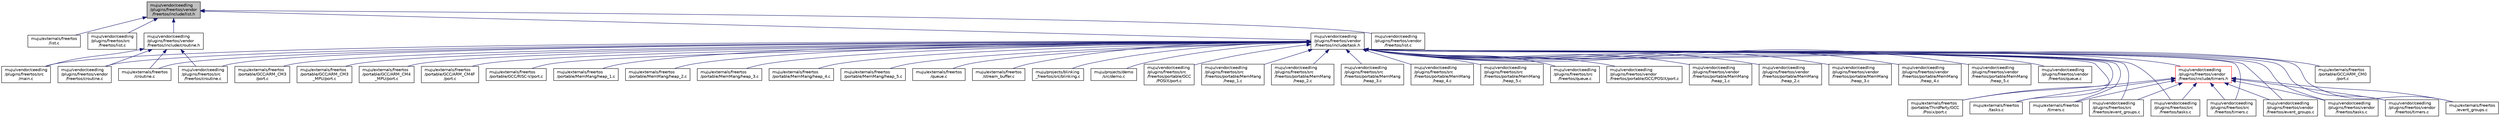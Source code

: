 digraph "muju/vendor/ceedling/plugins/freertos/vendor/freertos/include/list.h"
{
  edge [fontname="Helvetica",fontsize="10",labelfontname="Helvetica",labelfontsize="10"];
  node [fontname="Helvetica",fontsize="10",shape=record];
  Node1 [label="muju/vendor/ceedling\l/plugins/freertos/vendor\l/freertos/include/list.h",height=0.2,width=0.4,color="black", fillcolor="grey75", style="filled", fontcolor="black"];
  Node1 -> Node2 [dir="back",color="midnightblue",fontsize="10",style="solid"];
  Node2 [label="muju/externals/freertos\l/list.c",height=0.2,width=0.4,color="black", fillcolor="white", style="filled",URL="$externals_2freertos_2list_8c.html"];
  Node1 -> Node3 [dir="back",color="midnightblue",fontsize="10",style="solid"];
  Node3 [label="muju/vendor/ceedling\l/plugins/freertos/src\l/freertos/list.c",height=0.2,width=0.4,color="black", fillcolor="white", style="filled",URL="$vendor_2ceedling_2plugins_2freertos_2src_2freertos_2list_8c.html"];
  Node1 -> Node4 [dir="back",color="midnightblue",fontsize="10",style="solid"];
  Node4 [label="muju/vendor/ceedling\l/plugins/freertos/vendor\l/freertos/include/croutine.h",height=0.2,width=0.4,color="black", fillcolor="white", style="filled",URL="$vendor_2ceedling_2plugins_2freertos_2vendor_2freertos_2include_2croutine_8h.html"];
  Node4 -> Node5 [dir="back",color="midnightblue",fontsize="10",style="solid"];
  Node5 [label="muju/externals/freertos\l/croutine.c",height=0.2,width=0.4,color="black", fillcolor="white", style="filled",URL="$externals_2freertos_2croutine_8c.html"];
  Node4 -> Node6 [dir="back",color="midnightblue",fontsize="10",style="solid"];
  Node6 [label="muju/vendor/ceedling\l/plugins/freertos/src\l/freertos/croutine.c",height=0.2,width=0.4,color="black", fillcolor="white", style="filled",URL="$vendor_2ceedling_2plugins_2freertos_2src_2freertos_2croutine_8c.html"];
  Node4 -> Node7 [dir="back",color="midnightblue",fontsize="10",style="solid"];
  Node7 [label="muju/vendor/ceedling\l/plugins/freertos/src\l/main.c",height=0.2,width=0.4,color="black", fillcolor="white", style="filled",URL="$muju_2vendor_2ceedling_2plugins_2freertos_2src_2main_8c.html"];
  Node4 -> Node8 [dir="back",color="midnightblue",fontsize="10",style="solid"];
  Node8 [label="muju/vendor/ceedling\l/plugins/freertos/vendor\l/freertos/croutine.c",height=0.2,width=0.4,color="black", fillcolor="white", style="filled",URL="$vendor_2ceedling_2plugins_2freertos_2vendor_2freertos_2croutine_8c.html"];
  Node1 -> Node9 [dir="back",color="midnightblue",fontsize="10",style="solid"];
  Node9 [label="muju/vendor/ceedling\l/plugins/freertos/vendor\l/freertos/include/task.h",height=0.2,width=0.4,color="black", fillcolor="white", style="filled",URL="$vendor_2ceedling_2plugins_2freertos_2vendor_2freertos_2include_2task_8h.html"];
  Node9 -> Node5 [dir="back",color="midnightblue",fontsize="10",style="solid"];
  Node9 -> Node10 [dir="back",color="midnightblue",fontsize="10",style="solid"];
  Node10 [label="muju/externals/freertos\l/event_groups.c",height=0.2,width=0.4,color="black", fillcolor="white", style="filled",URL="$externals_2freertos_2event__groups_8c.html"];
  Node9 -> Node11 [dir="back",color="midnightblue",fontsize="10",style="solid"];
  Node11 [label="muju/externals/freertos\l/portable/GCC/ARM_CM0\l/port.c",height=0.2,width=0.4,color="black", fillcolor="white", style="filled",URL="$externals_2freertos_2portable_2_g_c_c_2_a_r_m___c_m0_2port_8c.html"];
  Node9 -> Node12 [dir="back",color="midnightblue",fontsize="10",style="solid"];
  Node12 [label="muju/externals/freertos\l/portable/GCC/ARM_CM3\l/port.c",height=0.2,width=0.4,color="black", fillcolor="white", style="filled",URL="$externals_2freertos_2portable_2_g_c_c_2_a_r_m___c_m3_2port_8c.html"];
  Node9 -> Node13 [dir="back",color="midnightblue",fontsize="10",style="solid"];
  Node13 [label="muju/externals/freertos\l/portable/GCC/ARM_CM3\l_MPU/port.c",height=0.2,width=0.4,color="black", fillcolor="white", style="filled",URL="$externals_2freertos_2portable_2_g_c_c_2_a_r_m___c_m3___m_p_u_2port_8c.html"];
  Node9 -> Node14 [dir="back",color="midnightblue",fontsize="10",style="solid"];
  Node14 [label="muju/externals/freertos\l/portable/GCC/ARM_CM4\l_MPU/port.c",height=0.2,width=0.4,color="black", fillcolor="white", style="filled",URL="$externals_2freertos_2portable_2_g_c_c_2_a_r_m___c_m4___m_p_u_2port_8c.html"];
  Node9 -> Node15 [dir="back",color="midnightblue",fontsize="10",style="solid"];
  Node15 [label="muju/externals/freertos\l/portable/GCC/ARM_CM4F\l/port.c",height=0.2,width=0.4,color="black", fillcolor="white", style="filled",URL="$externals_2freertos_2portable_2_g_c_c_2_a_r_m___c_m4_f_2port_8c.html"];
  Node9 -> Node16 [dir="back",color="midnightblue",fontsize="10",style="solid"];
  Node16 [label="muju/externals/freertos\l/portable/GCC/RISC-V/port.c",height=0.2,width=0.4,color="black", fillcolor="white", style="filled",URL="$externals_2freertos_2portable_2_g_c_c_2_r_i_s_c-_v_2port_8c.html"];
  Node9 -> Node17 [dir="back",color="midnightblue",fontsize="10",style="solid"];
  Node17 [label="muju/externals/freertos\l/portable/MemMang/heap_1.c",height=0.2,width=0.4,color="black", fillcolor="white", style="filled",URL="$externals_2freertos_2portable_2_mem_mang_2heap__1_8c.html"];
  Node9 -> Node18 [dir="back",color="midnightblue",fontsize="10",style="solid"];
  Node18 [label="muju/externals/freertos\l/portable/MemMang/heap_2.c",height=0.2,width=0.4,color="black", fillcolor="white", style="filled",URL="$externals_2freertos_2portable_2_mem_mang_2heap__2_8c.html"];
  Node9 -> Node19 [dir="back",color="midnightblue",fontsize="10",style="solid"];
  Node19 [label="muju/externals/freertos\l/portable/MemMang/heap_3.c",height=0.2,width=0.4,color="black", fillcolor="white", style="filled",URL="$externals_2freertos_2portable_2_mem_mang_2heap__3_8c.html"];
  Node9 -> Node20 [dir="back",color="midnightblue",fontsize="10",style="solid"];
  Node20 [label="muju/externals/freertos\l/portable/MemMang/heap_4.c",height=0.2,width=0.4,color="black", fillcolor="white", style="filled",URL="$externals_2freertos_2portable_2_mem_mang_2heap__4_8c.html"];
  Node9 -> Node21 [dir="back",color="midnightblue",fontsize="10",style="solid"];
  Node21 [label="muju/externals/freertos\l/portable/MemMang/heap_5.c",height=0.2,width=0.4,color="black", fillcolor="white", style="filled",URL="$externals_2freertos_2portable_2_mem_mang_2heap__5_8c.html"];
  Node9 -> Node22 [dir="back",color="midnightblue",fontsize="10",style="solid"];
  Node22 [label="muju/externals/freertos\l/portable/ThirdParty/GCC\l/Posix/port.c",height=0.2,width=0.4,color="black", fillcolor="white", style="filled",URL="$externals_2freertos_2portable_2_third_party_2_g_c_c_2_posix_2port_8c.html"];
  Node9 -> Node23 [dir="back",color="midnightblue",fontsize="10",style="solid"];
  Node23 [label="muju/externals/freertos\l/queue.c",height=0.2,width=0.4,color="black", fillcolor="white", style="filled",URL="$externals_2freertos_2queue_8c.html"];
  Node9 -> Node24 [dir="back",color="midnightblue",fontsize="10",style="solid"];
  Node24 [label="muju/externals/freertos\l/stream_buffer.c",height=0.2,width=0.4,color="black", fillcolor="white", style="filled",URL="$stream__buffer_8c.html"];
  Node9 -> Node25 [dir="back",color="midnightblue",fontsize="10",style="solid"];
  Node25 [label="muju/externals/freertos\l/tasks.c",height=0.2,width=0.4,color="black", fillcolor="white", style="filled",URL="$externals_2freertos_2tasks_8c.html"];
  Node9 -> Node26 [dir="back",color="midnightblue",fontsize="10",style="solid"];
  Node26 [label="muju/externals/freertos\l/timers.c",height=0.2,width=0.4,color="black", fillcolor="white", style="filled",URL="$externals_2freertos_2timers_8c.html"];
  Node9 -> Node27 [dir="back",color="midnightblue",fontsize="10",style="solid"];
  Node27 [label="muju/projects/blinking\l_freertos/src/blinking.c",height=0.2,width=0.4,color="black", fillcolor="white", style="filled",URL="$blinking_8c.html",tooltip="Ejemplo de un led parpadeando. "];
  Node9 -> Node28 [dir="back",color="midnightblue",fontsize="10",style="solid"];
  Node28 [label="muju/projects/demo\l/src/demo.c",height=0.2,width=0.4,color="black", fillcolor="white", style="filled",URL="$demo_8c.html"];
  Node9 -> Node6 [dir="back",color="midnightblue",fontsize="10",style="solid"];
  Node9 -> Node29 [dir="back",color="midnightblue",fontsize="10",style="solid"];
  Node29 [label="muju/vendor/ceedling\l/plugins/freertos/src\l/freertos/event_groups.c",height=0.2,width=0.4,color="black", fillcolor="white", style="filled",URL="$vendor_2ceedling_2plugins_2freertos_2src_2freertos_2event__groups_8c.html"];
  Node9 -> Node30 [dir="back",color="midnightblue",fontsize="10",style="solid"];
  Node30 [label="muju/vendor/ceedling\l/plugins/freertos/src\l/freertos/portable/GCC\l/POSIX/port.c",height=0.2,width=0.4,color="black", fillcolor="white", style="filled",URL="$vendor_2ceedling_2plugins_2freertos_2src_2freertos_2portable_2_g_c_c_2_p_o_s_i_x_2port_8c.html"];
  Node9 -> Node31 [dir="back",color="midnightblue",fontsize="10",style="solid"];
  Node31 [label="muju/vendor/ceedling\l/plugins/freertos/src\l/freertos/portable/MemMang\l/heap_1.c",height=0.2,width=0.4,color="black", fillcolor="white", style="filled",URL="$vendor_2ceedling_2plugins_2freertos_2src_2freertos_2portable_2_mem_mang_2heap__1_8c.html"];
  Node9 -> Node32 [dir="back",color="midnightblue",fontsize="10",style="solid"];
  Node32 [label="muju/vendor/ceedling\l/plugins/freertos/src\l/freertos/portable/MemMang\l/heap_2.c",height=0.2,width=0.4,color="black", fillcolor="white", style="filled",URL="$vendor_2ceedling_2plugins_2freertos_2src_2freertos_2portable_2_mem_mang_2heap__2_8c.html"];
  Node9 -> Node33 [dir="back",color="midnightblue",fontsize="10",style="solid"];
  Node33 [label="muju/vendor/ceedling\l/plugins/freertos/src\l/freertos/portable/MemMang\l/heap_3.c",height=0.2,width=0.4,color="black", fillcolor="white", style="filled",URL="$vendor_2ceedling_2plugins_2freertos_2src_2freertos_2portable_2_mem_mang_2heap__3_8c.html"];
  Node9 -> Node34 [dir="back",color="midnightblue",fontsize="10",style="solid"];
  Node34 [label="muju/vendor/ceedling\l/plugins/freertos/src\l/freertos/portable/MemMang\l/heap_4.c",height=0.2,width=0.4,color="black", fillcolor="white", style="filled",URL="$vendor_2ceedling_2plugins_2freertos_2src_2freertos_2portable_2_mem_mang_2heap__4_8c.html"];
  Node9 -> Node35 [dir="back",color="midnightblue",fontsize="10",style="solid"];
  Node35 [label="muju/vendor/ceedling\l/plugins/freertos/src\l/freertos/portable/MemMang\l/heap_5.c",height=0.2,width=0.4,color="black", fillcolor="white", style="filled",URL="$vendor_2ceedling_2plugins_2freertos_2src_2freertos_2portable_2_mem_mang_2heap__5_8c.html"];
  Node9 -> Node36 [dir="back",color="midnightblue",fontsize="10",style="solid"];
  Node36 [label="muju/vendor/ceedling\l/plugins/freertos/src\l/freertos/queue.c",height=0.2,width=0.4,color="black", fillcolor="white", style="filled",URL="$vendor_2ceedling_2plugins_2freertos_2src_2freertos_2queue_8c.html"];
  Node9 -> Node37 [dir="back",color="midnightblue",fontsize="10",style="solid"];
  Node37 [label="muju/vendor/ceedling\l/plugins/freertos/src\l/freertos/tasks.c",height=0.2,width=0.4,color="black", fillcolor="white", style="filled",URL="$vendor_2ceedling_2plugins_2freertos_2src_2freertos_2tasks_8c.html"];
  Node9 -> Node38 [dir="back",color="midnightblue",fontsize="10",style="solid"];
  Node38 [label="muju/vendor/ceedling\l/plugins/freertos/src\l/freertos/timers.c",height=0.2,width=0.4,color="black", fillcolor="white", style="filled",URL="$vendor_2ceedling_2plugins_2freertos_2src_2freertos_2timers_8c.html"];
  Node9 -> Node7 [dir="back",color="midnightblue",fontsize="10",style="solid"];
  Node9 -> Node8 [dir="back",color="midnightblue",fontsize="10",style="solid"];
  Node9 -> Node39 [dir="back",color="midnightblue",fontsize="10",style="solid"];
  Node39 [label="muju/vendor/ceedling\l/plugins/freertos/vendor\l/freertos/event_groups.c",height=0.2,width=0.4,color="black", fillcolor="white", style="filled",URL="$vendor_2ceedling_2plugins_2freertos_2vendor_2freertos_2event__groups_8c.html"];
  Node9 -> Node40 [dir="back",color="midnightblue",fontsize="10",style="solid"];
  Node40 [label="muju/vendor/ceedling\l/plugins/freertos/vendor\l/freertos/include/timers.h",height=0.2,width=0.4,color="red", fillcolor="white", style="filled",URL="$vendor_2ceedling_2plugins_2freertos_2vendor_2freertos_2include_2timers_8h.html"];
  Node40 -> Node10 [dir="back",color="midnightblue",fontsize="10",style="solid"];
  Node40 -> Node22 [dir="back",color="midnightblue",fontsize="10",style="solid"];
  Node40 -> Node25 [dir="back",color="midnightblue",fontsize="10",style="solid"];
  Node40 -> Node26 [dir="back",color="midnightblue",fontsize="10",style="solid"];
  Node40 -> Node29 [dir="back",color="midnightblue",fontsize="10",style="solid"];
  Node40 -> Node37 [dir="back",color="midnightblue",fontsize="10",style="solid"];
  Node40 -> Node38 [dir="back",color="midnightblue",fontsize="10",style="solid"];
  Node40 -> Node39 [dir="back",color="midnightblue",fontsize="10",style="solid"];
  Node40 -> Node42 [dir="back",color="midnightblue",fontsize="10",style="solid"];
  Node42 [label="muju/vendor/ceedling\l/plugins/freertos/vendor\l/freertos/tasks.c",height=0.2,width=0.4,color="black", fillcolor="white", style="filled",URL="$vendor_2ceedling_2plugins_2freertos_2vendor_2freertos_2tasks_8c.html"];
  Node40 -> Node43 [dir="back",color="midnightblue",fontsize="10",style="solid"];
  Node43 [label="muju/vendor/ceedling\l/plugins/freertos/vendor\l/freertos/timers.c",height=0.2,width=0.4,color="black", fillcolor="white", style="filled",URL="$vendor_2ceedling_2plugins_2freertos_2vendor_2freertos_2timers_8c.html"];
  Node9 -> Node44 [dir="back",color="midnightblue",fontsize="10",style="solid"];
  Node44 [label="muju/vendor/ceedling\l/plugins/freertos/vendor\l/freertos/portable/GCC/POSIX/port.c",height=0.2,width=0.4,color="black", fillcolor="white", style="filled",URL="$vendor_2ceedling_2plugins_2freertos_2vendor_2freertos_2portable_2_g_c_c_2_p_o_s_i_x_2port_8c.html"];
  Node9 -> Node45 [dir="back",color="midnightblue",fontsize="10",style="solid"];
  Node45 [label="muju/vendor/ceedling\l/plugins/freertos/vendor\l/freertos/portable/MemMang\l/heap_1.c",height=0.2,width=0.4,color="black", fillcolor="white", style="filled",URL="$vendor_2ceedling_2plugins_2freertos_2vendor_2freertos_2portable_2_mem_mang_2heap__1_8c.html"];
  Node9 -> Node46 [dir="back",color="midnightblue",fontsize="10",style="solid"];
  Node46 [label="muju/vendor/ceedling\l/plugins/freertos/vendor\l/freertos/portable/MemMang\l/heap_2.c",height=0.2,width=0.4,color="black", fillcolor="white", style="filled",URL="$vendor_2ceedling_2plugins_2freertos_2vendor_2freertos_2portable_2_mem_mang_2heap__2_8c.html"];
  Node9 -> Node47 [dir="back",color="midnightblue",fontsize="10",style="solid"];
  Node47 [label="muju/vendor/ceedling\l/plugins/freertos/vendor\l/freertos/portable/MemMang\l/heap_3.c",height=0.2,width=0.4,color="black", fillcolor="white", style="filled",URL="$vendor_2ceedling_2plugins_2freertos_2vendor_2freertos_2portable_2_mem_mang_2heap__3_8c.html"];
  Node9 -> Node48 [dir="back",color="midnightblue",fontsize="10",style="solid"];
  Node48 [label="muju/vendor/ceedling\l/plugins/freertos/vendor\l/freertos/portable/MemMang\l/heap_4.c",height=0.2,width=0.4,color="black", fillcolor="white", style="filled",URL="$vendor_2ceedling_2plugins_2freertos_2vendor_2freertos_2portable_2_mem_mang_2heap__4_8c.html"];
  Node9 -> Node49 [dir="back",color="midnightblue",fontsize="10",style="solid"];
  Node49 [label="muju/vendor/ceedling\l/plugins/freertos/vendor\l/freertos/portable/MemMang\l/heap_5.c",height=0.2,width=0.4,color="black", fillcolor="white", style="filled",URL="$vendor_2ceedling_2plugins_2freertos_2vendor_2freertos_2portable_2_mem_mang_2heap__5_8c.html"];
  Node9 -> Node50 [dir="back",color="midnightblue",fontsize="10",style="solid"];
  Node50 [label="muju/vendor/ceedling\l/plugins/freertos/vendor\l/freertos/queue.c",height=0.2,width=0.4,color="black", fillcolor="white", style="filled",URL="$vendor_2ceedling_2plugins_2freertos_2vendor_2freertos_2queue_8c.html"];
  Node9 -> Node42 [dir="back",color="midnightblue",fontsize="10",style="solid"];
  Node9 -> Node43 [dir="back",color="midnightblue",fontsize="10",style="solid"];
  Node1 -> Node51 [dir="back",color="midnightblue",fontsize="10",style="solid"];
  Node51 [label="muju/vendor/ceedling\l/plugins/freertos/vendor\l/freertos/list.c",height=0.2,width=0.4,color="black", fillcolor="white", style="filled",URL="$vendor_2ceedling_2plugins_2freertos_2vendor_2freertos_2list_8c.html"];
}
